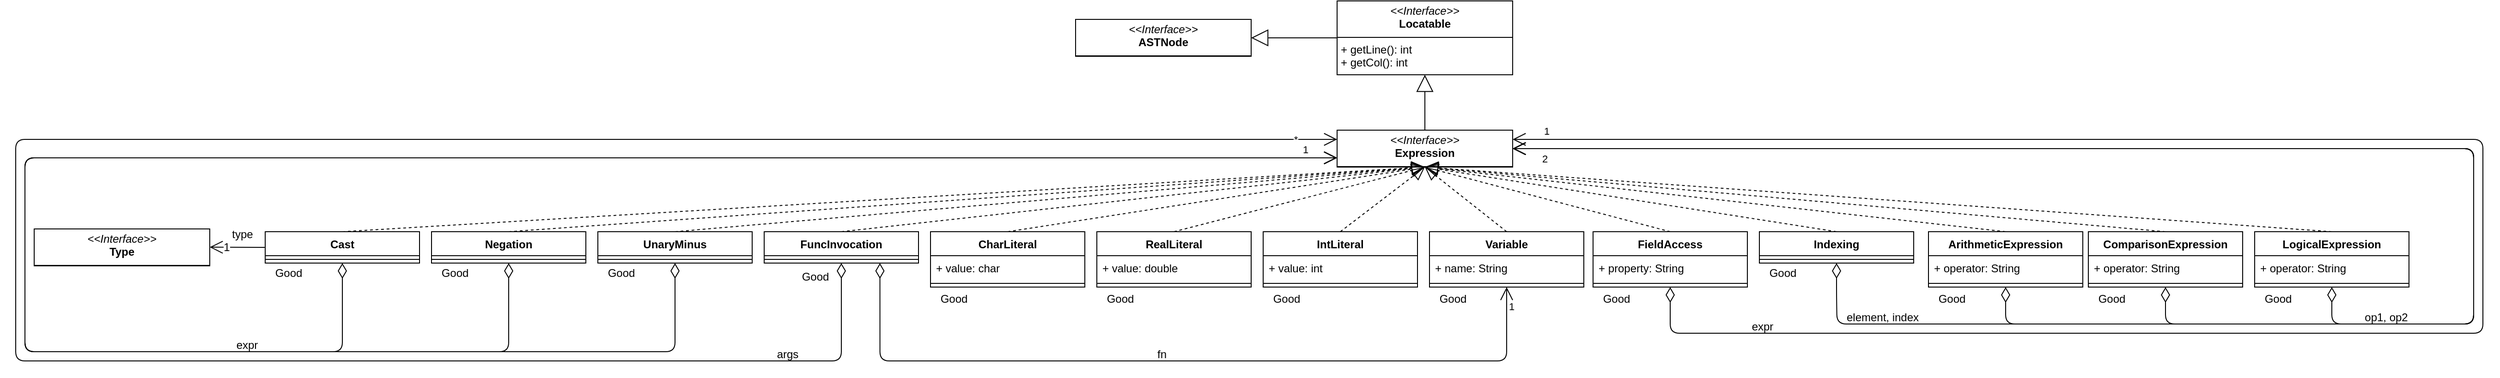<mxfile version="26.0.16">
  <diagram id="vZv2f6N4h2fVlUgS8-mH" name="Page-1">
    <mxGraphModel dx="3328" dy="1957" grid="1" gridSize="10" guides="1" tooltips="1" connect="1" arrows="1" fold="1" page="1" pageScale="1" pageWidth="827" pageHeight="1169" math="0" shadow="0">
      <root>
        <mxCell id="0" />
        <mxCell id="1" parent="0" />
        <mxCell id="reWRQmKxyJkvaZW5Zuav-1" value="IntLiteral" style="swimlane;fontStyle=1;align=center;verticalAlign=top;childLayout=stackLayout;horizontal=1;startSize=26;horizontalStack=0;resizeParent=1;resizeParentMax=0;resizeLast=0;collapsible=1;marginBottom=0;" parent="1" vertex="1">
          <mxGeometry x="140" y="170" width="167" height="60" as="geometry" />
        </mxCell>
        <mxCell id="reWRQmKxyJkvaZW5Zuav-2" value="+ value: int" style="text;strokeColor=none;fillColor=none;align=left;verticalAlign=top;spacingLeft=4;spacingRight=4;overflow=hidden;rotatable=0;points=[[0,0.5],[1,0.5]];portConstraint=eastwest;" parent="reWRQmKxyJkvaZW5Zuav-1" vertex="1">
          <mxGeometry y="26" width="167" height="26" as="geometry" />
        </mxCell>
        <mxCell id="reWRQmKxyJkvaZW5Zuav-3" value="" style="line;strokeWidth=1;fillColor=none;align=left;verticalAlign=middle;spacingTop=-1;spacingLeft=3;spacingRight=3;rotatable=0;labelPosition=right;points=[];portConstraint=eastwest;" parent="reWRQmKxyJkvaZW5Zuav-1" vertex="1">
          <mxGeometry y="52" width="167" height="8" as="geometry" />
        </mxCell>
        <mxCell id="reWRQmKxyJkvaZW5Zuav-5" value="Variable" style="swimlane;fontStyle=1;align=center;verticalAlign=top;childLayout=stackLayout;horizontal=1;startSize=26;horizontalStack=0;resizeParent=1;resizeParentMax=0;resizeLast=0;collapsible=1;marginBottom=0;" parent="1" vertex="1">
          <mxGeometry x="320" y="170" width="167" height="60" as="geometry" />
        </mxCell>
        <mxCell id="reWRQmKxyJkvaZW5Zuav-6" value="+ name: String" style="text;strokeColor=none;fillColor=none;align=left;verticalAlign=top;spacingLeft=4;spacingRight=4;overflow=hidden;rotatable=0;points=[[0,0.5],[1,0.5]];portConstraint=eastwest;" parent="reWRQmKxyJkvaZW5Zuav-5" vertex="1">
          <mxGeometry y="26" width="167" height="26" as="geometry" />
        </mxCell>
        <mxCell id="reWRQmKxyJkvaZW5Zuav-7" value="" style="line;strokeWidth=1;fillColor=none;align=left;verticalAlign=middle;spacingTop=-1;spacingLeft=3;spacingRight=3;rotatable=0;labelPosition=right;points=[];portConstraint=eastwest;" parent="reWRQmKxyJkvaZW5Zuav-5" vertex="1">
          <mxGeometry y="52" width="167" height="8" as="geometry" />
        </mxCell>
        <mxCell id="reWRQmKxyJkvaZW5Zuav-10" value="ArithmeticExpression" style="swimlane;fontStyle=1;align=center;verticalAlign=top;childLayout=stackLayout;horizontal=1;startSize=26;horizontalStack=0;resizeParent=1;resizeParentMax=0;resizeLast=0;collapsible=1;marginBottom=0;" parent="1" vertex="1">
          <mxGeometry x="860" y="170" width="167" height="60" as="geometry" />
        </mxCell>
        <mxCell id="reWRQmKxyJkvaZW5Zuav-11" value="+ operator: String" style="text;strokeColor=none;fillColor=none;align=left;verticalAlign=top;spacingLeft=4;spacingRight=4;overflow=hidden;rotatable=0;points=[[0,0.5],[1,0.5]];portConstraint=eastwest;" parent="reWRQmKxyJkvaZW5Zuav-10" vertex="1">
          <mxGeometry y="26" width="167" height="26" as="geometry" />
        </mxCell>
        <mxCell id="reWRQmKxyJkvaZW5Zuav-12" value="" style="line;strokeWidth=1;fillColor=none;align=left;verticalAlign=middle;spacingTop=-1;spacingLeft=3;spacingRight=3;rotatable=0;labelPosition=right;points=[];portConstraint=eastwest;" parent="reWRQmKxyJkvaZW5Zuav-10" vertex="1">
          <mxGeometry y="52" width="167" height="8" as="geometry" />
        </mxCell>
        <mxCell id="reWRQmKxyJkvaZW5Zuav-19" value="&lt;p style=&quot;margin:0px;margin-top:4px;text-align:center;&quot;&gt;&lt;i&gt;&amp;lt;&amp;lt;Interface&amp;gt;&amp;gt;&lt;/i&gt;&lt;br&gt;&lt;b&gt;Expression&lt;/b&gt;&lt;/p&gt;&lt;hr size=&quot;1&quot; style=&quot;border-style:solid;&quot;&gt;&lt;p style=&quot;margin:0px;margin-left:4px;&quot;&gt;&lt;br&gt;&lt;/p&gt;" style="verticalAlign=top;align=left;overflow=fill;html=1;whiteSpace=wrap;" parent="1" vertex="1">
          <mxGeometry x="220" y="60" width="190" height="40" as="geometry" />
        </mxCell>
        <mxCell id="reWRQmKxyJkvaZW5Zuav-21" value="" style="endArrow=block;dashed=1;endFill=0;endSize=12;html=1;entryX=0.5;entryY=1;entryDx=0;entryDy=0;exitX=0.5;exitY=0;exitDx=0;exitDy=0;" parent="1" source="reWRQmKxyJkvaZW5Zuav-1" target="reWRQmKxyJkvaZW5Zuav-19" edge="1">
          <mxGeometry width="160" relative="1" as="geometry">
            <mxPoint x="230" y="160" as="sourcePoint" />
            <mxPoint x="390" y="160" as="targetPoint" />
          </mxGeometry>
        </mxCell>
        <mxCell id="reWRQmKxyJkvaZW5Zuav-22" value="" style="endArrow=block;dashed=1;endFill=0;endSize=12;html=1;entryX=0.5;entryY=1;entryDx=0;entryDy=0;exitX=0.5;exitY=0;exitDx=0;exitDy=0;" parent="1" source="reWRQmKxyJkvaZW5Zuav-5" target="reWRQmKxyJkvaZW5Zuav-19" edge="1">
          <mxGeometry width="160" relative="1" as="geometry">
            <mxPoint x="274" y="290" as="sourcePoint" />
            <mxPoint x="385" y="110" as="targetPoint" />
          </mxGeometry>
        </mxCell>
        <mxCell id="reWRQmKxyJkvaZW5Zuav-23" value="" style="endArrow=block;dashed=1;endFill=0;endSize=12;html=1;entryX=0.5;entryY=1;entryDx=0;entryDy=0;exitX=0.5;exitY=0;exitDx=0;exitDy=0;" parent="1" source="reWRQmKxyJkvaZW5Zuav-10" target="reWRQmKxyJkvaZW5Zuav-19" edge="1">
          <mxGeometry width="160" relative="1" as="geometry">
            <mxPoint x="471" y="290" as="sourcePoint" />
            <mxPoint x="385" y="110" as="targetPoint" />
          </mxGeometry>
        </mxCell>
        <mxCell id="reWRQmKxyJkvaZW5Zuav-24" value="2" style="endArrow=open;html=1;endSize=12;startArrow=diamondThin;startSize=14;startFill=0;edgeStyle=orthogonalEdgeStyle;align=left;verticalAlign=bottom;exitX=0.5;exitY=1;exitDx=0;exitDy=0;entryX=1;entryY=0.5;entryDx=0;entryDy=0;" parent="1" source="reWRQmKxyJkvaZW5Zuav-10" target="reWRQmKxyJkvaZW5Zuav-19" edge="1">
          <mxGeometry x="0.966" y="20" relative="1" as="geometry">
            <mxPoint x="570" y="260" as="sourcePoint" />
            <mxPoint x="730" y="260" as="targetPoint" />
            <mxPoint as="offset" />
            <Array as="points">
              <mxPoint x="943" y="270" />
              <mxPoint x="1450" y="270" />
              <mxPoint x="1450" y="80" />
            </Array>
          </mxGeometry>
        </mxCell>
        <mxCell id="reWRQmKxyJkvaZW5Zuav-29" value="UnaryMinus" style="swimlane;fontStyle=1;align=center;verticalAlign=top;childLayout=stackLayout;horizontal=1;startSize=26;horizontalStack=0;resizeParent=1;resizeParentMax=0;resizeLast=0;collapsible=1;marginBottom=0;" parent="1" vertex="1">
          <mxGeometry x="-580" y="170" width="167" height="34" as="geometry" />
        </mxCell>
        <mxCell id="reWRQmKxyJkvaZW5Zuav-31" value="" style="line;strokeWidth=1;fillColor=none;align=left;verticalAlign=middle;spacingTop=-1;spacingLeft=3;spacingRight=3;rotatable=0;labelPosition=right;points=[];portConstraint=eastwest;" parent="reWRQmKxyJkvaZW5Zuav-29" vertex="1">
          <mxGeometry y="26" width="167" height="8" as="geometry" />
        </mxCell>
        <mxCell id="reWRQmKxyJkvaZW5Zuav-32" value="" style="endArrow=block;dashed=1;endFill=0;endSize=12;html=1;entryX=0.5;entryY=1;entryDx=0;entryDy=0;exitX=0.5;exitY=0;exitDx=0;exitDy=0;" parent="1" source="reWRQmKxyJkvaZW5Zuav-29" target="reWRQmKxyJkvaZW5Zuav-19" edge="1">
          <mxGeometry width="160" relative="1" as="geometry">
            <mxPoint x="234" y="180" as="sourcePoint" />
            <mxPoint x="414" y="110" as="targetPoint" />
          </mxGeometry>
        </mxCell>
        <mxCell id="reWRQmKxyJkvaZW5Zuav-33" value="1" style="endArrow=open;html=1;endSize=12;startArrow=diamondThin;startSize=14;startFill=0;edgeStyle=orthogonalEdgeStyle;align=left;verticalAlign=bottom;exitX=0.5;exitY=1;exitDx=0;exitDy=0;entryX=0;entryY=0.75;entryDx=0;entryDy=0;" parent="1" source="reWRQmKxyJkvaZW5Zuav-29" target="reWRQmKxyJkvaZW5Zuav-19" edge="1">
          <mxGeometry x="0.968" relative="1" as="geometry">
            <mxPoint x="41" y="230" as="sourcePoint" />
            <mxPoint x="200" y="80" as="targetPoint" />
            <mxPoint as="offset" />
            <Array as="points">
              <mxPoint x="-497" y="300" />
              <mxPoint x="-1200" y="300" />
              <mxPoint x="-1200" y="90" />
            </Array>
          </mxGeometry>
        </mxCell>
        <mxCell id="reWRQmKxyJkvaZW5Zuav-34" value="&lt;p style=&quot;margin:0px;margin-top:4px;text-align:center;&quot;&gt;&lt;i&gt;&amp;lt;&amp;lt;Interface&amp;gt;&amp;gt;&lt;/i&gt;&lt;br&gt;&lt;b&gt;ASTNode&lt;/b&gt;&lt;/p&gt;&lt;hr size=&quot;1&quot; style=&quot;border-style:solid;&quot;&gt;&lt;p style=&quot;margin:0px;margin-left:4px;&quot;&gt;&lt;br&gt;&lt;/p&gt;" style="verticalAlign=top;align=left;overflow=fill;html=1;whiteSpace=wrap;" parent="1" vertex="1">
          <mxGeometry x="-63" y="-60" width="190" height="40" as="geometry" />
        </mxCell>
        <mxCell id="reWRQmKxyJkvaZW5Zuav-36" value="" style="endArrow=block;endSize=16;endFill=0;html=1;entryX=1;entryY=0.5;entryDx=0;entryDy=0;exitX=0;exitY=0.5;exitDx=0;exitDy=0;" parent="1" source="reWRQmKxyJkvaZW5Zuav-40" target="reWRQmKxyJkvaZW5Zuav-34" edge="1">
          <mxGeometry width="160" relative="1" as="geometry">
            <mxPoint x="460" y="-40.34" as="sourcePoint" />
            <mxPoint x="620" y="-40.34" as="targetPoint" />
          </mxGeometry>
        </mxCell>
        <mxCell id="reWRQmKxyJkvaZW5Zuav-40" value="&lt;p style=&quot;margin:0px;margin-top:4px;text-align:center;&quot;&gt;&lt;i&gt;&amp;lt;&amp;lt;Interface&amp;gt;&amp;gt;&lt;/i&gt;&lt;br&gt;&lt;b&gt;Locatable&lt;/b&gt;&lt;/p&gt;&lt;div&gt;&lt;hr size=&quot;1&quot; style=&quot;border-style:solid;&quot;&gt;&lt;p style=&quot;margin:0px;margin-left:4px;&quot;&gt;+ getLine(): int&lt;/p&gt;&lt;p style=&quot;margin:0px;margin-left:4px;&quot;&gt;+ getCol(): int&lt;/p&gt;&lt;/div&gt;" style="verticalAlign=top;align=left;overflow=fill;html=1;whiteSpace=wrap;" parent="1" vertex="1">
          <mxGeometry x="220" y="-80" width="190" height="80" as="geometry" />
        </mxCell>
        <mxCell id="-1NXa6blrXkoFp0iWsaB-1" value="RealLiteral" style="swimlane;fontStyle=1;align=center;verticalAlign=top;childLayout=stackLayout;horizontal=1;startSize=26;horizontalStack=0;resizeParent=1;resizeParentMax=0;resizeLast=0;collapsible=1;marginBottom=0;" parent="1" vertex="1">
          <mxGeometry x="-40" y="170" width="167" height="60" as="geometry" />
        </mxCell>
        <mxCell id="-1NXa6blrXkoFp0iWsaB-2" value="+ value: double" style="text;strokeColor=none;fillColor=none;align=left;verticalAlign=top;spacingLeft=4;spacingRight=4;overflow=hidden;rotatable=0;points=[[0,0.5],[1,0.5]];portConstraint=eastwest;" parent="-1NXa6blrXkoFp0iWsaB-1" vertex="1">
          <mxGeometry y="26" width="167" height="26" as="geometry" />
        </mxCell>
        <mxCell id="-1NXa6blrXkoFp0iWsaB-3" value="" style="line;strokeWidth=1;fillColor=none;align=left;verticalAlign=middle;spacingTop=-1;spacingLeft=3;spacingRight=3;rotatable=0;labelPosition=right;points=[];portConstraint=eastwest;" parent="-1NXa6blrXkoFp0iWsaB-1" vertex="1">
          <mxGeometry y="52" width="167" height="8" as="geometry" />
        </mxCell>
        <mxCell id="-1NXa6blrXkoFp0iWsaB-4" value="FuncInvocation" style="swimlane;fontStyle=1;align=center;verticalAlign=top;childLayout=stackLayout;horizontal=1;startSize=26;horizontalStack=0;resizeParent=1;resizeParentMax=0;resizeLast=0;collapsible=1;marginBottom=0;" parent="1" vertex="1">
          <mxGeometry x="-400" y="170" width="167" height="34" as="geometry" />
        </mxCell>
        <mxCell id="-1NXa6blrXkoFp0iWsaB-6" value="" style="line;strokeWidth=1;fillColor=none;align=left;verticalAlign=middle;spacingTop=-1;spacingLeft=3;spacingRight=3;rotatable=0;labelPosition=right;points=[];portConstraint=eastwest;" parent="-1NXa6blrXkoFp0iWsaB-4" vertex="1">
          <mxGeometry y="26" width="167" height="8" as="geometry" />
        </mxCell>
        <mxCell id="-1NXa6blrXkoFp0iWsaB-7" value="CharLiteral" style="swimlane;fontStyle=1;align=center;verticalAlign=top;childLayout=stackLayout;horizontal=1;startSize=26;horizontalStack=0;resizeParent=1;resizeParentMax=0;resizeLast=0;collapsible=1;marginBottom=0;" parent="1" vertex="1">
          <mxGeometry x="-220" y="170" width="167" height="60" as="geometry" />
        </mxCell>
        <mxCell id="-1NXa6blrXkoFp0iWsaB-8" value="+ value: char" style="text;strokeColor=none;fillColor=none;align=left;verticalAlign=top;spacingLeft=4;spacingRight=4;overflow=hidden;rotatable=0;points=[[0,0.5],[1,0.5]];portConstraint=eastwest;" parent="-1NXa6blrXkoFp0iWsaB-7" vertex="1">
          <mxGeometry y="26" width="167" height="26" as="geometry" />
        </mxCell>
        <mxCell id="-1NXa6blrXkoFp0iWsaB-9" value="" style="line;strokeWidth=1;fillColor=none;align=left;verticalAlign=middle;spacingTop=-1;spacingLeft=3;spacingRight=3;rotatable=0;labelPosition=right;points=[];portConstraint=eastwest;" parent="-1NXa6blrXkoFp0iWsaB-7" vertex="1">
          <mxGeometry y="52" width="167" height="8" as="geometry" />
        </mxCell>
        <mxCell id="-1NXa6blrXkoFp0iWsaB-10" value="" style="endArrow=block;dashed=1;endFill=0;endSize=12;html=1;entryX=0.5;entryY=1;entryDx=0;entryDy=0;exitX=0.5;exitY=0;exitDx=0;exitDy=0;" parent="1" source="-1NXa6blrXkoFp0iWsaB-1" target="reWRQmKxyJkvaZW5Zuav-19" edge="1">
          <mxGeometry width="160" relative="1" as="geometry">
            <mxPoint x="234" y="180" as="sourcePoint" />
            <mxPoint x="325" y="110" as="targetPoint" />
          </mxGeometry>
        </mxCell>
        <mxCell id="-1NXa6blrXkoFp0iWsaB-11" value="" style="endArrow=block;dashed=1;endFill=0;endSize=12;html=1;entryX=0.5;entryY=1;entryDx=0;entryDy=0;exitX=0.5;exitY=0;exitDx=0;exitDy=0;" parent="1" source="-1NXa6blrXkoFp0iWsaB-7" target="reWRQmKxyJkvaZW5Zuav-19" edge="1">
          <mxGeometry width="160" relative="1" as="geometry">
            <mxPoint x="54" y="180" as="sourcePoint" />
            <mxPoint x="325" y="110" as="targetPoint" />
          </mxGeometry>
        </mxCell>
        <mxCell id="-1NXa6blrXkoFp0iWsaB-12" value="" style="endArrow=block;dashed=1;endFill=0;endSize=12;html=1;entryX=0.5;entryY=1;entryDx=0;entryDy=0;exitX=0.5;exitY=0;exitDx=0;exitDy=0;" parent="1" source="-1NXa6blrXkoFp0iWsaB-4" target="reWRQmKxyJkvaZW5Zuav-19" edge="1">
          <mxGeometry width="160" relative="1" as="geometry">
            <mxPoint x="-126" y="180" as="sourcePoint" />
            <mxPoint x="325" y="110" as="targetPoint" />
          </mxGeometry>
        </mxCell>
        <mxCell id="-1NXa6blrXkoFp0iWsaB-13" value="ComparisonExpression" style="swimlane;fontStyle=1;align=center;verticalAlign=top;childLayout=stackLayout;horizontal=1;startSize=26;horizontalStack=0;resizeParent=1;resizeParentMax=0;resizeLast=0;collapsible=1;marginBottom=0;" parent="1" vertex="1">
          <mxGeometry x="1033" y="170" width="167" height="60" as="geometry" />
        </mxCell>
        <mxCell id="-1NXa6blrXkoFp0iWsaB-14" value="+ operator: String" style="text;strokeColor=none;fillColor=none;align=left;verticalAlign=top;spacingLeft=4;spacingRight=4;overflow=hidden;rotatable=0;points=[[0,0.5],[1,0.5]];portConstraint=eastwest;" parent="-1NXa6blrXkoFp0iWsaB-13" vertex="1">
          <mxGeometry y="26" width="167" height="26" as="geometry" />
        </mxCell>
        <mxCell id="-1NXa6blrXkoFp0iWsaB-15" value="" style="line;strokeWidth=1;fillColor=none;align=left;verticalAlign=middle;spacingTop=-1;spacingLeft=3;spacingRight=3;rotatable=0;labelPosition=right;points=[];portConstraint=eastwest;" parent="-1NXa6blrXkoFp0iWsaB-13" vertex="1">
          <mxGeometry y="52" width="167" height="8" as="geometry" />
        </mxCell>
        <mxCell id="-1NXa6blrXkoFp0iWsaB-16" value="" style="endArrow=block;dashed=1;endFill=0;endSize=12;html=1;entryX=0.5;entryY=1;entryDx=0;entryDy=0;exitX=0.5;exitY=0;exitDx=0;exitDy=0;" parent="1" source="-1NXa6blrXkoFp0iWsaB-13" target="reWRQmKxyJkvaZW5Zuav-19" edge="1">
          <mxGeometry width="160" relative="1" as="geometry">
            <mxPoint x="591" y="180" as="sourcePoint" />
            <mxPoint x="325" y="110" as="targetPoint" />
          </mxGeometry>
        </mxCell>
        <mxCell id="-1NXa6blrXkoFp0iWsaB-17" value="LogicalExpression" style="swimlane;fontStyle=1;align=center;verticalAlign=top;childLayout=stackLayout;horizontal=1;startSize=26;horizontalStack=0;resizeParent=1;resizeParentMax=0;resizeLast=0;collapsible=1;marginBottom=0;" parent="1" vertex="1">
          <mxGeometry x="1213" y="170" width="167" height="60" as="geometry" />
        </mxCell>
        <mxCell id="-1NXa6blrXkoFp0iWsaB-18" value="+ operator: String" style="text;strokeColor=none;fillColor=none;align=left;verticalAlign=top;spacingLeft=4;spacingRight=4;overflow=hidden;rotatable=0;points=[[0,0.5],[1,0.5]];portConstraint=eastwest;" parent="-1NXa6blrXkoFp0iWsaB-17" vertex="1">
          <mxGeometry y="26" width="167" height="26" as="geometry" />
        </mxCell>
        <mxCell id="-1NXa6blrXkoFp0iWsaB-19" value="" style="line;strokeWidth=1;fillColor=none;align=left;verticalAlign=middle;spacingTop=-1;spacingLeft=3;spacingRight=3;rotatable=0;labelPosition=right;points=[];portConstraint=eastwest;" parent="-1NXa6blrXkoFp0iWsaB-17" vertex="1">
          <mxGeometry y="52" width="167" height="8" as="geometry" />
        </mxCell>
        <mxCell id="-1NXa6blrXkoFp0iWsaB-21" value="Negation" style="swimlane;fontStyle=1;align=center;verticalAlign=top;childLayout=stackLayout;horizontal=1;startSize=26;horizontalStack=0;resizeParent=1;resizeParentMax=0;resizeLast=0;collapsible=1;marginBottom=0;" parent="1" vertex="1">
          <mxGeometry x="-760" y="170" width="167" height="34" as="geometry" />
        </mxCell>
        <mxCell id="-1NXa6blrXkoFp0iWsaB-22" value="" style="line;strokeWidth=1;fillColor=none;align=left;verticalAlign=middle;spacingTop=-1;spacingLeft=3;spacingRight=3;rotatable=0;labelPosition=right;points=[];portConstraint=eastwest;" parent="-1NXa6blrXkoFp0iWsaB-21" vertex="1">
          <mxGeometry y="26" width="167" height="8" as="geometry" />
        </mxCell>
        <mxCell id="-1NXa6blrXkoFp0iWsaB-24" value="" style="endArrow=open;html=1;endSize=12;startArrow=diamondThin;startSize=14;startFill=0;edgeStyle=orthogonalEdgeStyle;align=left;verticalAlign=bottom;exitX=0.5;exitY=1;exitDx=0;exitDy=0;entryX=0;entryY=0.25;entryDx=0;entryDy=0;" parent="1" source="-1NXa6blrXkoFp0iWsaB-4" target="reWRQmKxyJkvaZW5Zuav-19" edge="1">
          <mxGeometry x="0.871" y="-10" relative="1" as="geometry">
            <mxPoint x="-486" y="214" as="sourcePoint" />
            <mxPoint x="230" y="90" as="targetPoint" />
            <mxPoint as="offset" />
            <Array as="points">
              <mxPoint x="-317" y="310" />
              <mxPoint x="-1210" y="310" />
              <mxPoint x="-1210" y="70" />
            </Array>
          </mxGeometry>
        </mxCell>
        <mxCell id="-1NXa6blrXkoFp0iWsaB-25" value="*" style="edgeLabel;html=1;align=center;verticalAlign=middle;resizable=0;points=[];" parent="-1NXa6blrXkoFp0iWsaB-24" vertex="1" connectable="0">
          <mxGeometry x="0.899" y="1" relative="1" as="geometry">
            <mxPoint x="90" y="1" as="offset" />
          </mxGeometry>
        </mxCell>
        <mxCell id="-1NXa6blrXkoFp0iWsaB-26" value="" style="endArrow=open;html=1;endSize=12;startArrow=diamondThin;startSize=14;startFill=0;edgeStyle=orthogonalEdgeStyle;align=left;verticalAlign=bottom;exitX=0.5;exitY=1;exitDx=0;exitDy=0;entryX=1;entryY=0.5;entryDx=0;entryDy=0;" parent="1" source="-1NXa6blrXkoFp0iWsaB-13" target="reWRQmKxyJkvaZW5Zuav-19" edge="1">
          <mxGeometry x="0.875" y="10" relative="1" as="geometry">
            <mxPoint x="591" y="240" as="sourcePoint" />
            <mxPoint x="420" y="90" as="targetPoint" />
            <mxPoint as="offset" />
            <Array as="points">
              <mxPoint x="1117" y="270" />
              <mxPoint x="1450" y="270" />
              <mxPoint x="1450" y="80" />
            </Array>
          </mxGeometry>
        </mxCell>
        <mxCell id="-1NXa6blrXkoFp0iWsaB-29" value="" style="endArrow=open;html=1;endSize=12;startArrow=diamondThin;startSize=14;startFill=0;edgeStyle=orthogonalEdgeStyle;align=left;verticalAlign=bottom;exitX=0.5;exitY=1;exitDx=0;exitDy=0;entryX=1;entryY=0.5;entryDx=0;entryDy=0;" parent="1" source="-1NXa6blrXkoFp0iWsaB-17" target="reWRQmKxyJkvaZW5Zuav-19" edge="1">
          <mxGeometry x="0.875" y="10" relative="1" as="geometry">
            <mxPoint x="591" y="240" as="sourcePoint" />
            <mxPoint x="420" y="90" as="targetPoint" />
            <mxPoint as="offset" />
            <Array as="points">
              <mxPoint x="1297" y="270" />
              <mxPoint x="1450" y="270" />
              <mxPoint x="1450" y="80" />
            </Array>
          </mxGeometry>
        </mxCell>
        <mxCell id="-1NXa6blrXkoFp0iWsaB-30" value="" style="endArrow=block;dashed=1;endFill=0;endSize=12;html=1;entryX=0.5;entryY=1;entryDx=0;entryDy=0;exitX=0.5;exitY=0;exitDx=0;exitDy=0;" parent="1" source="-1NXa6blrXkoFp0iWsaB-17" target="reWRQmKxyJkvaZW5Zuav-19" edge="1">
          <mxGeometry width="160" relative="1" as="geometry">
            <mxPoint x="763" y="180" as="sourcePoint" />
            <mxPoint x="325" y="110" as="targetPoint" />
          </mxGeometry>
        </mxCell>
        <mxCell id="-1NXa6blrXkoFp0iWsaB-33" value="" style="endArrow=open;html=1;endSize=12;startArrow=diamondThin;startSize=14;startFill=0;edgeStyle=orthogonalEdgeStyle;align=left;verticalAlign=bottom;exitX=0.5;exitY=1;exitDx=0;exitDy=0;entryX=0;entryY=0.75;entryDx=0;entryDy=0;" parent="1" source="-1NXa6blrXkoFp0iWsaB-21" target="reWRQmKxyJkvaZW5Zuav-19" edge="1">
          <mxGeometry x="0.871" y="-10" relative="1" as="geometry">
            <mxPoint x="-306" y="240" as="sourcePoint" />
            <mxPoint x="230" y="80" as="targetPoint" />
            <mxPoint as="offset" />
            <Array as="points">
              <mxPoint x="-677" y="300" />
              <mxPoint x="-1200" y="300" />
              <mxPoint x="-1200" y="90" />
            </Array>
          </mxGeometry>
        </mxCell>
        <mxCell id="-1NXa6blrXkoFp0iWsaB-35" value="" style="endArrow=block;dashed=1;endFill=0;endSize=12;html=1;entryX=0.5;entryY=1;entryDx=0;entryDy=0;exitX=0.5;exitY=0;exitDx=0;exitDy=0;" parent="1" source="-1NXa6blrXkoFp0iWsaB-21" target="reWRQmKxyJkvaZW5Zuav-19" edge="1">
          <mxGeometry width="160" relative="1" as="geometry">
            <mxPoint x="-487" y="180" as="sourcePoint" />
            <mxPoint x="325" y="110" as="targetPoint" />
          </mxGeometry>
        </mxCell>
        <mxCell id="-1NXa6blrXkoFp0iWsaB-36" value="Cast" style="swimlane;fontStyle=1;align=center;verticalAlign=top;childLayout=stackLayout;horizontal=1;startSize=26;horizontalStack=0;resizeParent=1;resizeParentMax=0;resizeLast=0;collapsible=1;marginBottom=0;" parent="1" vertex="1">
          <mxGeometry x="-940" y="170" width="167" height="34" as="geometry" />
        </mxCell>
        <mxCell id="-1NXa6blrXkoFp0iWsaB-37" value="" style="line;strokeWidth=1;fillColor=none;align=left;verticalAlign=middle;spacingTop=-1;spacingLeft=3;spacingRight=3;rotatable=0;labelPosition=right;points=[];portConstraint=eastwest;" parent="-1NXa6blrXkoFp0iWsaB-36" vertex="1">
          <mxGeometry y="26" width="167" height="8" as="geometry" />
        </mxCell>
        <mxCell id="-1NXa6blrXkoFp0iWsaB-38" value="" style="endArrow=block;dashed=1;endFill=0;endSize=12;html=1;entryX=0.5;entryY=1;entryDx=0;entryDy=0;exitX=0.5;exitY=0;exitDx=0;exitDy=0;" parent="1" source="-1NXa6blrXkoFp0iWsaB-36" target="reWRQmKxyJkvaZW5Zuav-19" edge="1">
          <mxGeometry width="160" relative="1" as="geometry">
            <mxPoint x="-667" y="180" as="sourcePoint" />
            <mxPoint x="325" y="110" as="targetPoint" />
          </mxGeometry>
        </mxCell>
        <mxCell id="-1NXa6blrXkoFp0iWsaB-39" value="" style="endArrow=open;html=1;endSize=12;startArrow=diamondThin;startSize=14;startFill=0;edgeStyle=orthogonalEdgeStyle;align=left;verticalAlign=bottom;exitX=0.5;exitY=1;exitDx=0;exitDy=0;entryX=0;entryY=0.75;entryDx=0;entryDy=0;" parent="1" source="-1NXa6blrXkoFp0iWsaB-36" target="reWRQmKxyJkvaZW5Zuav-19" edge="1">
          <mxGeometry x="0.871" y="-10" relative="1" as="geometry">
            <mxPoint x="-666" y="214" as="sourcePoint" />
            <mxPoint x="230" y="100" as="targetPoint" />
            <mxPoint as="offset" />
            <Array as="points">
              <mxPoint x="-857" y="300" />
              <mxPoint x="-1200" y="300" />
              <mxPoint x="-1200" y="90" />
            </Array>
          </mxGeometry>
        </mxCell>
        <mxCell id="tR2Q2163pN9dM4ZVq8OJ-2" value="FieldAccess" style="swimlane;fontStyle=1;align=center;verticalAlign=top;childLayout=stackLayout;horizontal=1;startSize=26;horizontalStack=0;resizeParent=1;resizeParentMax=0;resizeLast=0;collapsible=1;marginBottom=0;" parent="1" vertex="1">
          <mxGeometry x="497" y="170" width="167" height="60" as="geometry" />
        </mxCell>
        <mxCell id="YeqxWMtWmUDFQ8BwOmE7-13" value="+ property: String" style="text;strokeColor=none;fillColor=none;align=left;verticalAlign=top;spacingLeft=4;spacingRight=4;overflow=hidden;rotatable=0;points=[[0,0.5],[1,0.5]];portConstraint=eastwest;" parent="tR2Q2163pN9dM4ZVq8OJ-2" vertex="1">
          <mxGeometry y="26" width="167" height="26" as="geometry" />
        </mxCell>
        <mxCell id="tR2Q2163pN9dM4ZVq8OJ-3" value="" style="line;strokeWidth=1;fillColor=none;align=left;verticalAlign=middle;spacingTop=-1;spacingLeft=3;spacingRight=3;rotatable=0;labelPosition=right;points=[];portConstraint=eastwest;" parent="tR2Q2163pN9dM4ZVq8OJ-2" vertex="1">
          <mxGeometry y="52" width="167" height="8" as="geometry" />
        </mxCell>
        <mxCell id="tR2Q2163pN9dM4ZVq8OJ-6" value="&lt;p style=&quot;margin:0px;margin-top:4px;text-align:center;&quot;&gt;&lt;i&gt;&amp;lt;&amp;lt;Interface&amp;gt;&amp;gt;&lt;/i&gt;&lt;br&gt;&lt;b&gt;Type&lt;/b&gt;&lt;/p&gt;&lt;hr size=&quot;1&quot; style=&quot;border-style:solid;&quot;&gt;&lt;p style=&quot;margin:0px;margin-left:4px;&quot;&gt;&lt;br&gt;&lt;/p&gt;" style="verticalAlign=top;align=left;overflow=fill;html=1;whiteSpace=wrap;" parent="1" vertex="1">
          <mxGeometry x="-1190" y="167" width="190" height="40" as="geometry" />
        </mxCell>
        <mxCell id="tR2Q2163pN9dM4ZVq8OJ-7" value="" style="endArrow=open;endFill=1;endSize=12;html=1;exitX=0;exitY=0.5;exitDx=0;exitDy=0;" parent="1" source="-1NXa6blrXkoFp0iWsaB-36" edge="1">
          <mxGeometry width="160" relative="1" as="geometry">
            <mxPoint x="-970" y="186.76" as="sourcePoint" />
            <mxPoint x="-1000" y="186.76" as="targetPoint" />
            <Array as="points">
              <mxPoint x="-1000" y="186.76" />
            </Array>
          </mxGeometry>
        </mxCell>
        <mxCell id="tR2Q2163pN9dM4ZVq8OJ-8" value="1" style="edgeLabel;html=1;align=center;verticalAlign=middle;resizable=0;points=[];fontSize=12;" parent="tR2Q2163pN9dM4ZVq8OJ-7" connectable="0" vertex="1">
          <mxGeometry x="0.416" y="-2" relative="1" as="geometry">
            <mxPoint y="2" as="offset" />
          </mxGeometry>
        </mxCell>
        <mxCell id="tR2Q2163pN9dM4ZVq8OJ-9" value="Indexing" style="swimlane;fontStyle=1;align=center;verticalAlign=top;childLayout=stackLayout;horizontal=1;startSize=26;horizontalStack=0;resizeParent=1;resizeParentMax=0;resizeLast=0;collapsible=1;marginBottom=0;" parent="1" vertex="1">
          <mxGeometry x="677" y="170" width="167" height="34" as="geometry" />
        </mxCell>
        <mxCell id="tR2Q2163pN9dM4ZVq8OJ-10" value="" style="line;strokeWidth=1;fillColor=none;align=left;verticalAlign=middle;spacingTop=-1;spacingLeft=3;spacingRight=3;rotatable=0;labelPosition=right;points=[];portConstraint=eastwest;" parent="tR2Q2163pN9dM4ZVq8OJ-9" vertex="1">
          <mxGeometry y="26" width="167" height="8" as="geometry" />
        </mxCell>
        <mxCell id="tR2Q2163pN9dM4ZVq8OJ-13" value="" style="endArrow=block;dashed=1;endFill=0;endSize=12;html=1;entryX=0.5;entryY=1;entryDx=0;entryDy=0;exitX=0.5;exitY=0;exitDx=0;exitDy=0;" parent="1" source="tR2Q2163pN9dM4ZVq8OJ-9" target="reWRQmKxyJkvaZW5Zuav-19" edge="1">
          <mxGeometry width="160" relative="1" as="geometry">
            <mxPoint x="944" y="180" as="sourcePoint" />
            <mxPoint x="325" y="110" as="targetPoint" />
          </mxGeometry>
        </mxCell>
        <mxCell id="tR2Q2163pN9dM4ZVq8OJ-14" value="" style="endArrow=block;dashed=1;endFill=0;endSize=12;html=1;entryX=0.5;entryY=1;entryDx=0;entryDy=0;exitX=0.5;exitY=0;exitDx=0;exitDy=0;" parent="1" source="tR2Q2163pN9dM4ZVq8OJ-2" target="reWRQmKxyJkvaZW5Zuav-19" edge="1">
          <mxGeometry width="160" relative="1" as="geometry">
            <mxPoint x="1304" y="180" as="sourcePoint" />
            <mxPoint x="325" y="110" as="targetPoint" />
          </mxGeometry>
        </mxCell>
        <mxCell id="YeqxWMtWmUDFQ8BwOmE7-1" value="Good" style="text;html=1;align=center;verticalAlign=middle;resizable=0;points=[];autosize=1;strokeColor=none;fillColor=none;" parent="1" vertex="1">
          <mxGeometry x="860" y="228" width="50" height="30" as="geometry" />
        </mxCell>
        <mxCell id="YeqxWMtWmUDFQ8BwOmE7-2" value="Good" style="text;html=1;align=center;verticalAlign=middle;resizable=0;points=[];autosize=1;strokeColor=none;fillColor=none;" parent="1" vertex="1">
          <mxGeometry x="1033" y="228" width="50" height="30" as="geometry" />
        </mxCell>
        <mxCell id="YeqxWMtWmUDFQ8BwOmE7-3" value="Good" style="text;html=1;align=center;verticalAlign=middle;resizable=0;points=[];autosize=1;strokeColor=none;fillColor=none;" parent="1" vertex="1">
          <mxGeometry x="1213" y="228" width="50" height="30" as="geometry" />
        </mxCell>
        <mxCell id="YeqxWMtWmUDFQ8BwOmE7-5" value="Good" style="text;html=1;align=center;verticalAlign=middle;resizable=0;points=[];autosize=1;strokeColor=none;fillColor=none;" parent="1" vertex="1">
          <mxGeometry x="-220" y="228" width="50" height="30" as="geometry" />
        </mxCell>
        <mxCell id="YeqxWMtWmUDFQ8BwOmE7-6" value="Good" style="text;html=1;align=center;verticalAlign=middle;resizable=0;points=[];autosize=1;strokeColor=none;fillColor=none;" parent="1" vertex="1">
          <mxGeometry x="-40" y="228" width="50" height="30" as="geometry" />
        </mxCell>
        <mxCell id="YeqxWMtWmUDFQ8BwOmE7-7" value="Good" style="text;html=1;align=center;verticalAlign=middle;resizable=0;points=[];autosize=1;strokeColor=none;fillColor=none;" parent="1" vertex="1">
          <mxGeometry x="140" y="228" width="50" height="30" as="geometry" />
        </mxCell>
        <mxCell id="YeqxWMtWmUDFQ8BwOmE7-8" value="1" style="endArrow=open;html=1;endSize=12;startArrow=diamondThin;startSize=14;startFill=0;edgeStyle=orthogonalEdgeStyle;align=left;verticalAlign=bottom;exitX=0.75;exitY=1;exitDx=0;exitDy=0;entryX=0.5;entryY=1;entryDx=0;entryDy=0;" parent="1" source="-1NXa6blrXkoFp0iWsaB-4" target="reWRQmKxyJkvaZW5Zuav-5" edge="1">
          <mxGeometry x="0.931" relative="1" as="geometry">
            <mxPoint x="50" y="460" as="sourcePoint" />
            <mxPoint x="210" y="460" as="targetPoint" />
            <mxPoint as="offset" />
            <Array as="points">
              <mxPoint x="-275" y="310" />
              <mxPoint x="404" y="310" />
            </Array>
          </mxGeometry>
        </mxCell>
        <mxCell id="YeqxWMtWmUDFQ8BwOmE7-9" value="fn" style="text;html=1;align=center;verticalAlign=middle;resizable=0;points=[];autosize=1;strokeColor=none;fillColor=none;" parent="1" vertex="1">
          <mxGeometry x="15" y="288" width="30" height="30" as="geometry" />
        </mxCell>
        <mxCell id="YeqxWMtWmUDFQ8BwOmE7-10" value="args" style="text;html=1;align=center;verticalAlign=middle;resizable=0;points=[];autosize=1;strokeColor=none;fillColor=none;" parent="1" vertex="1">
          <mxGeometry x="-400" y="288" width="50" height="30" as="geometry" />
        </mxCell>
        <mxCell id="YeqxWMtWmUDFQ8BwOmE7-11" value="Good" style="text;html=1;align=center;verticalAlign=middle;resizable=0;points=[];autosize=1;strokeColor=none;fillColor=none;" parent="1" vertex="1">
          <mxGeometry x="-370" y="204" width="50" height="30" as="geometry" />
        </mxCell>
        <mxCell id="YeqxWMtWmUDFQ8BwOmE7-12" value="1" style="endArrow=open;html=1;endSize=12;startArrow=diamondThin;startSize=14;startFill=0;edgeStyle=orthogonalEdgeStyle;align=left;verticalAlign=bottom;exitX=0.5;exitY=1;exitDx=0;exitDy=0;entryX=1;entryY=0.25;entryDx=0;entryDy=0;" parent="1" source="tR2Q2163pN9dM4ZVq8OJ-2" target="reWRQmKxyJkvaZW5Zuav-19" edge="1">
          <mxGeometry x="0.971" relative="1" as="geometry">
            <mxPoint x="954" y="240" as="sourcePoint" />
            <mxPoint x="420" y="90" as="targetPoint" />
            <mxPoint as="offset" />
            <Array as="points">
              <mxPoint x="580" y="280" />
              <mxPoint x="1460" y="280" />
              <mxPoint x="1460" y="70" />
            </Array>
          </mxGeometry>
        </mxCell>
        <mxCell id="YeqxWMtWmUDFQ8BwOmE7-14" value="Good" style="text;html=1;align=center;verticalAlign=middle;resizable=0;points=[];autosize=1;strokeColor=none;fillColor=none;" parent="1" vertex="1">
          <mxGeometry x="497" y="228" width="50" height="30" as="geometry" />
        </mxCell>
        <mxCell id="YeqxWMtWmUDFQ8BwOmE7-17" value="expr" style="text;html=1;align=center;verticalAlign=middle;resizable=0;points=[];autosize=1;strokeColor=none;fillColor=none;" parent="1" vertex="1">
          <mxGeometry x="655" y="258" width="50" height="30" as="geometry" />
        </mxCell>
        <mxCell id="YeqxWMtWmUDFQ8BwOmE7-18" value="op1, op2" style="text;html=1;align=center;verticalAlign=middle;resizable=0;points=[];autosize=1;strokeColor=none;fillColor=none;" parent="1" vertex="1">
          <mxGeometry x="1320" y="248" width="70" height="30" as="geometry" />
        </mxCell>
        <mxCell id="YeqxWMtWmUDFQ8BwOmE7-19" value="type" style="text;html=1;align=center;verticalAlign=middle;resizable=0;points=[];autosize=1;strokeColor=none;fillColor=none;" parent="1" vertex="1">
          <mxGeometry x="-990" y="158" width="50" height="30" as="geometry" />
        </mxCell>
        <mxCell id="YeqxWMtWmUDFQ8BwOmE7-20" value="Good" style="text;html=1;align=center;verticalAlign=middle;resizable=0;points=[];autosize=1;strokeColor=none;fillColor=none;" parent="1" vertex="1">
          <mxGeometry x="-940" y="200" width="50" height="30" as="geometry" />
        </mxCell>
        <mxCell id="YeqxWMtWmUDFQ8BwOmE7-21" value="expr" style="text;html=1;align=center;verticalAlign=middle;resizable=0;points=[];autosize=1;strokeColor=none;fillColor=none;" parent="1" vertex="1">
          <mxGeometry x="-985" y="278" width="50" height="30" as="geometry" />
        </mxCell>
        <mxCell id="YeqxWMtWmUDFQ8BwOmE7-24" value="Good" style="text;html=1;align=center;verticalAlign=middle;resizable=0;points=[];autosize=1;strokeColor=none;fillColor=none;" parent="1" vertex="1">
          <mxGeometry x="-760" y="200" width="50" height="30" as="geometry" />
        </mxCell>
        <mxCell id="YeqxWMtWmUDFQ8BwOmE7-25" value="Good" style="text;html=1;align=center;verticalAlign=middle;resizable=0;points=[];autosize=1;strokeColor=none;fillColor=none;" parent="1" vertex="1">
          <mxGeometry x="-580" y="200" width="50" height="30" as="geometry" />
        </mxCell>
        <mxCell id="YeqxWMtWmUDFQ8BwOmE7-26" value="Good" style="text;html=1;align=center;verticalAlign=middle;resizable=0;points=[];autosize=1;strokeColor=none;fillColor=none;" parent="1" vertex="1">
          <mxGeometry x="320" y="228" width="50" height="30" as="geometry" />
        </mxCell>
        <mxCell id="YeqxWMtWmUDFQ8BwOmE7-27" value="" style="endArrow=open;html=1;endSize=12;startArrow=diamondThin;startSize=14;startFill=0;edgeStyle=orthogonalEdgeStyle;align=left;verticalAlign=bottom;exitX=0.5;exitY=1;exitDx=0;exitDy=0;entryX=1;entryY=0.5;entryDx=0;entryDy=0;" parent="1" source="tR2Q2163pN9dM4ZVq8OJ-9" target="reWRQmKxyJkvaZW5Zuav-19" edge="1">
          <mxGeometry x="0.971" relative="1" as="geometry">
            <mxPoint x="591" y="240" as="sourcePoint" />
            <mxPoint x="420" y="80" as="targetPoint" />
            <mxPoint as="offset" />
            <Array as="points">
              <mxPoint x="761" y="240" />
              <mxPoint x="761" y="270" />
              <mxPoint x="1450" y="270" />
              <mxPoint x="1450" y="80" />
            </Array>
          </mxGeometry>
        </mxCell>
        <mxCell id="YeqxWMtWmUDFQ8BwOmE7-29" value="Good" style="text;html=1;align=center;verticalAlign=middle;resizable=0;points=[];autosize=1;strokeColor=none;fillColor=none;" parent="1" vertex="1">
          <mxGeometry x="677" y="200" width="50" height="30" as="geometry" />
        </mxCell>
        <mxCell id="YeqxWMtWmUDFQ8BwOmE7-35" value="" style="endArrow=block;endSize=16;endFill=0;html=1;exitX=0.5;exitY=0;exitDx=0;exitDy=0;entryX=0.5;entryY=1;entryDx=0;entryDy=0;" parent="1" source="reWRQmKxyJkvaZW5Zuav-19" target="reWRQmKxyJkvaZW5Zuav-40" edge="1">
          <mxGeometry width="160" relative="1" as="geometry">
            <mxPoint x="230" y="-30" as="sourcePoint" />
            <mxPoint x="270" y="10" as="targetPoint" />
          </mxGeometry>
        </mxCell>
        <mxCell id="8xyn-nE2qud7wVknJzES-1" value="element, index" style="text;html=1;align=center;verticalAlign=middle;resizable=0;points=[];autosize=1;strokeColor=none;fillColor=none;" parent="1" vertex="1">
          <mxGeometry x="760" y="248" width="100" height="30" as="geometry" />
        </mxCell>
      </root>
    </mxGraphModel>
  </diagram>
</mxfile>

